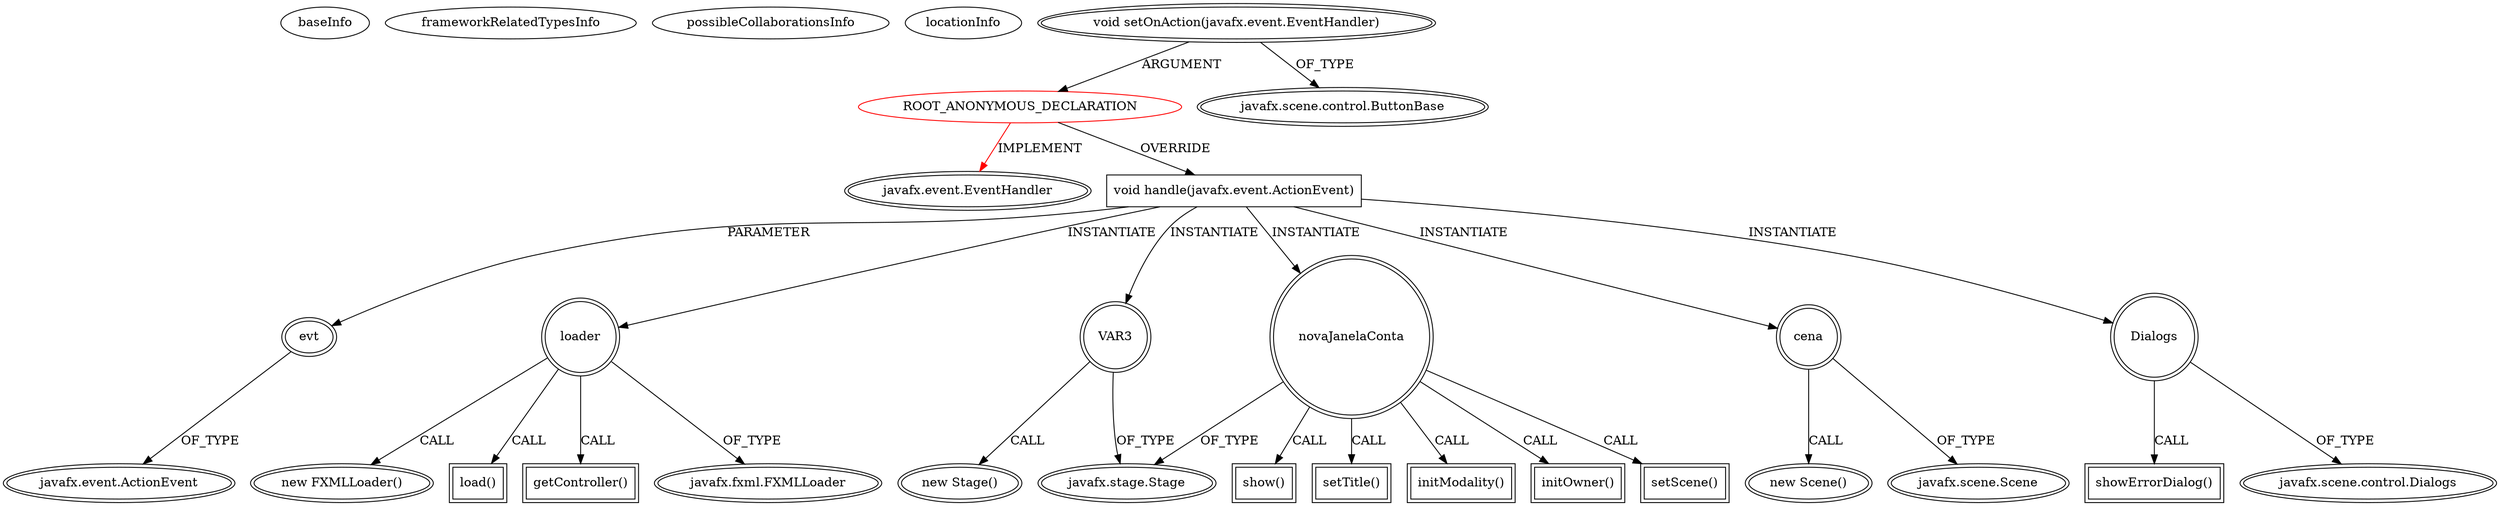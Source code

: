 digraph {
baseInfo[graphId=2491,category="extension_graph",isAnonymous=true,possibleRelation=false]
frameworkRelatedTypesInfo[0="javafx.event.EventHandler"]
possibleCollaborationsInfo[]
locationInfo[projectName="diogocs1-FPessoais",filePath="/diogocs1-FPessoais/FPessoais-master/FinancasPessoais/src/app/controllers/HomeController.java",contextSignature="void initialize(java.net.URL,java.util.ResourceBundle)",graphId="2491"]
0[label="ROOT_ANONYMOUS_DECLARATION",vertexType="ROOT_ANONYMOUS_DECLARATION",isFrameworkType=false,color=red]
1[label="javafx.event.EventHandler",vertexType="FRAMEWORK_INTERFACE_TYPE",isFrameworkType=true,peripheries=2]
2[label="void setOnAction(javafx.event.EventHandler)",vertexType="OUTSIDE_CALL",isFrameworkType=true,peripheries=2]
3[label="javafx.scene.control.ButtonBase",vertexType="FRAMEWORK_CLASS_TYPE",isFrameworkType=true,peripheries=2]
4[label="void handle(javafx.event.ActionEvent)",vertexType="OVERRIDING_METHOD_DECLARATION",isFrameworkType=false,shape=box]
5[label="evt",vertexType="PARAMETER_DECLARATION",isFrameworkType=true,peripheries=2]
6[label="javafx.event.ActionEvent",vertexType="FRAMEWORK_CLASS_TYPE",isFrameworkType=true,peripheries=2]
8[label="loader",vertexType="VARIABLE_EXPRESION",isFrameworkType=true,peripheries=2,shape=circle]
9[label="javafx.fxml.FXMLLoader",vertexType="FRAMEWORK_CLASS_TYPE",isFrameworkType=true,peripheries=2]
7[label="new FXMLLoader()",vertexType="CONSTRUCTOR_CALL",isFrameworkType=true,peripheries=2]
11[label="load()",vertexType="INSIDE_CALL",isFrameworkType=true,peripheries=2,shape=box]
13[label="getController()",vertexType="INSIDE_CALL",isFrameworkType=true,peripheries=2,shape=box]
15[label="VAR3",vertexType="VARIABLE_EXPRESION",isFrameworkType=true,peripheries=2,shape=circle]
16[label="javafx.stage.Stage",vertexType="FRAMEWORK_CLASS_TYPE",isFrameworkType=true,peripheries=2]
14[label="new Stage()",vertexType="CONSTRUCTOR_CALL",isFrameworkType=true,peripheries=2]
18[label="cena",vertexType="VARIABLE_EXPRESION",isFrameworkType=true,peripheries=2,shape=circle]
19[label="javafx.scene.Scene",vertexType="FRAMEWORK_CLASS_TYPE",isFrameworkType=true,peripheries=2]
17[label="new Scene()",vertexType="CONSTRUCTOR_CALL",isFrameworkType=true,peripheries=2]
20[label="novaJanelaConta",vertexType="VARIABLE_EXPRESION",isFrameworkType=true,peripheries=2,shape=circle]
21[label="setTitle()",vertexType="INSIDE_CALL",isFrameworkType=true,peripheries=2,shape=box]
24[label="initModality()",vertexType="INSIDE_CALL",isFrameworkType=true,peripheries=2,shape=box]
26[label="initOwner()",vertexType="INSIDE_CALL",isFrameworkType=true,peripheries=2,shape=box]
28[label="setScene()",vertexType="INSIDE_CALL",isFrameworkType=true,peripheries=2,shape=box]
30[label="show()",vertexType="INSIDE_CALL",isFrameworkType=true,peripheries=2,shape=box]
31[label="Dialogs",vertexType="VARIABLE_EXPRESION",isFrameworkType=true,peripheries=2,shape=circle]
33[label="javafx.scene.control.Dialogs",vertexType="FRAMEWORK_CLASS_TYPE",isFrameworkType=true,peripheries=2]
32[label="showErrorDialog()",vertexType="INSIDE_CALL",isFrameworkType=true,peripheries=2,shape=box]
0->1[label="IMPLEMENT",color=red]
2->0[label="ARGUMENT"]
2->3[label="OF_TYPE"]
0->4[label="OVERRIDE"]
5->6[label="OF_TYPE"]
4->5[label="PARAMETER"]
4->8[label="INSTANTIATE"]
8->9[label="OF_TYPE"]
8->7[label="CALL"]
8->11[label="CALL"]
8->13[label="CALL"]
4->15[label="INSTANTIATE"]
15->16[label="OF_TYPE"]
15->14[label="CALL"]
4->18[label="INSTANTIATE"]
18->19[label="OF_TYPE"]
18->17[label="CALL"]
4->20[label="INSTANTIATE"]
20->16[label="OF_TYPE"]
20->21[label="CALL"]
20->24[label="CALL"]
20->26[label="CALL"]
20->28[label="CALL"]
20->30[label="CALL"]
4->31[label="INSTANTIATE"]
31->33[label="OF_TYPE"]
31->32[label="CALL"]
}
